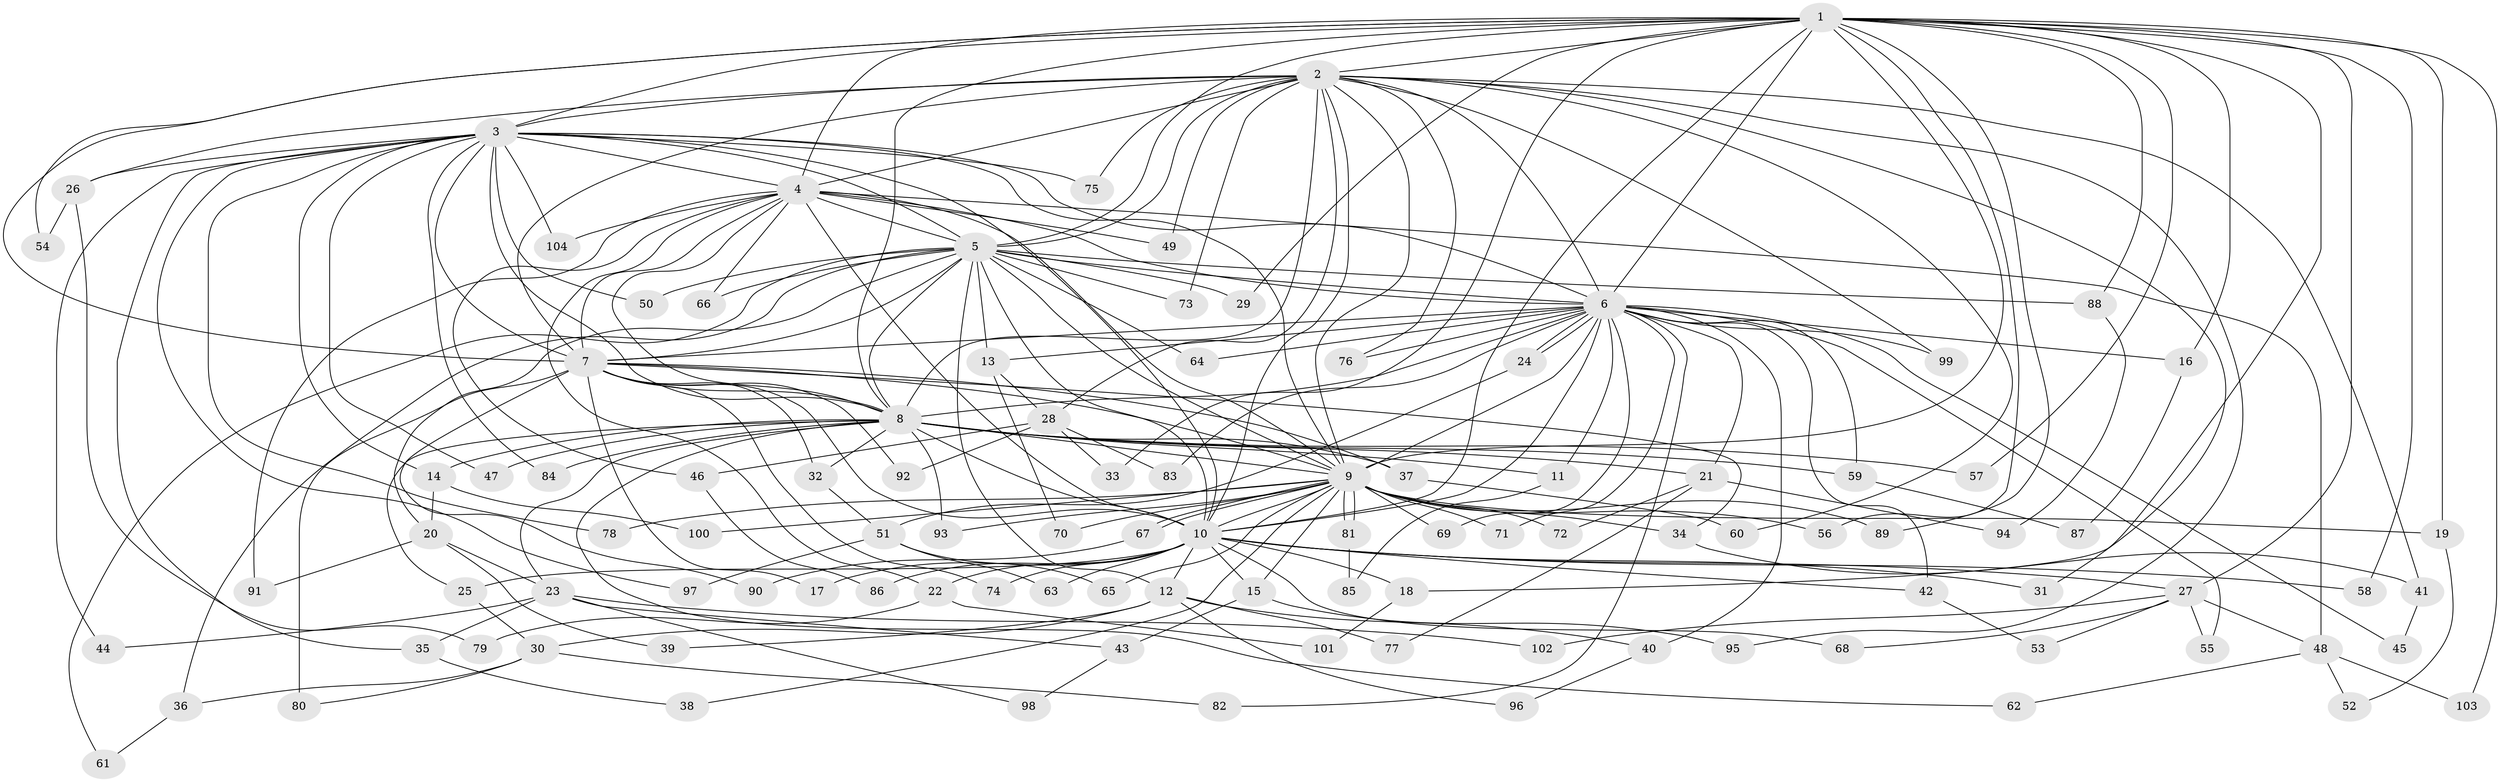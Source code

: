 // Generated by graph-tools (version 1.1) at 2025/49/03/09/25 03:49:45]
// undirected, 104 vertices, 233 edges
graph export_dot {
graph [start="1"]
  node [color=gray90,style=filled];
  1;
  2;
  3;
  4;
  5;
  6;
  7;
  8;
  9;
  10;
  11;
  12;
  13;
  14;
  15;
  16;
  17;
  18;
  19;
  20;
  21;
  22;
  23;
  24;
  25;
  26;
  27;
  28;
  29;
  30;
  31;
  32;
  33;
  34;
  35;
  36;
  37;
  38;
  39;
  40;
  41;
  42;
  43;
  44;
  45;
  46;
  47;
  48;
  49;
  50;
  51;
  52;
  53;
  54;
  55;
  56;
  57;
  58;
  59;
  60;
  61;
  62;
  63;
  64;
  65;
  66;
  67;
  68;
  69;
  70;
  71;
  72;
  73;
  74;
  75;
  76;
  77;
  78;
  79;
  80;
  81;
  82;
  83;
  84;
  85;
  86;
  87;
  88;
  89;
  90;
  91;
  92;
  93;
  94;
  95;
  96;
  97;
  98;
  99;
  100;
  101;
  102;
  103;
  104;
  1 -- 2;
  1 -- 3;
  1 -- 4;
  1 -- 5;
  1 -- 6;
  1 -- 7;
  1 -- 8;
  1 -- 9;
  1 -- 10;
  1 -- 16;
  1 -- 18;
  1 -- 19;
  1 -- 27;
  1 -- 29;
  1 -- 33;
  1 -- 54;
  1 -- 56;
  1 -- 57;
  1 -- 58;
  1 -- 88;
  1 -- 89;
  1 -- 103;
  2 -- 3;
  2 -- 4;
  2 -- 5;
  2 -- 6;
  2 -- 7;
  2 -- 8;
  2 -- 9;
  2 -- 10;
  2 -- 26;
  2 -- 28;
  2 -- 31;
  2 -- 41;
  2 -- 49;
  2 -- 60;
  2 -- 73;
  2 -- 75;
  2 -- 76;
  2 -- 95;
  2 -- 99;
  3 -- 4;
  3 -- 5;
  3 -- 6;
  3 -- 7;
  3 -- 8;
  3 -- 9;
  3 -- 10;
  3 -- 14;
  3 -- 26;
  3 -- 35;
  3 -- 44;
  3 -- 47;
  3 -- 50;
  3 -- 75;
  3 -- 78;
  3 -- 84;
  3 -- 97;
  3 -- 104;
  4 -- 5;
  4 -- 6;
  4 -- 7;
  4 -- 8;
  4 -- 9;
  4 -- 10;
  4 -- 22;
  4 -- 46;
  4 -- 48;
  4 -- 49;
  4 -- 66;
  4 -- 91;
  4 -- 104;
  5 -- 6;
  5 -- 7;
  5 -- 8;
  5 -- 9;
  5 -- 10;
  5 -- 12;
  5 -- 13;
  5 -- 20;
  5 -- 29;
  5 -- 36;
  5 -- 50;
  5 -- 61;
  5 -- 64;
  5 -- 66;
  5 -- 73;
  5 -- 88;
  6 -- 7;
  6 -- 8;
  6 -- 9;
  6 -- 10;
  6 -- 11;
  6 -- 13;
  6 -- 16;
  6 -- 21;
  6 -- 24;
  6 -- 24;
  6 -- 40;
  6 -- 42;
  6 -- 45;
  6 -- 55;
  6 -- 59;
  6 -- 64;
  6 -- 69;
  6 -- 71;
  6 -- 76;
  6 -- 82;
  6 -- 83;
  6 -- 99;
  7 -- 8;
  7 -- 9;
  7 -- 10;
  7 -- 17;
  7 -- 32;
  7 -- 34;
  7 -- 37;
  7 -- 74;
  7 -- 80;
  7 -- 90;
  7 -- 92;
  8 -- 9;
  8 -- 10;
  8 -- 11;
  8 -- 14;
  8 -- 21;
  8 -- 23;
  8 -- 25;
  8 -- 32;
  8 -- 37;
  8 -- 47;
  8 -- 57;
  8 -- 59;
  8 -- 62;
  8 -- 84;
  8 -- 93;
  9 -- 10;
  9 -- 15;
  9 -- 19;
  9 -- 34;
  9 -- 38;
  9 -- 56;
  9 -- 65;
  9 -- 67;
  9 -- 67;
  9 -- 69;
  9 -- 70;
  9 -- 71;
  9 -- 72;
  9 -- 78;
  9 -- 81;
  9 -- 81;
  9 -- 89;
  9 -- 93;
  9 -- 100;
  10 -- 12;
  10 -- 15;
  10 -- 17;
  10 -- 18;
  10 -- 22;
  10 -- 25;
  10 -- 27;
  10 -- 31;
  10 -- 42;
  10 -- 58;
  10 -- 63;
  10 -- 68;
  10 -- 74;
  10 -- 86;
  11 -- 85;
  12 -- 30;
  12 -- 39;
  12 -- 40;
  12 -- 77;
  12 -- 96;
  13 -- 28;
  13 -- 70;
  14 -- 20;
  14 -- 100;
  15 -- 43;
  15 -- 95;
  16 -- 87;
  18 -- 101;
  19 -- 52;
  20 -- 23;
  20 -- 39;
  20 -- 91;
  21 -- 72;
  21 -- 77;
  21 -- 94;
  22 -- 79;
  22 -- 101;
  23 -- 35;
  23 -- 43;
  23 -- 44;
  23 -- 98;
  23 -- 102;
  24 -- 51;
  25 -- 30;
  26 -- 54;
  26 -- 79;
  27 -- 48;
  27 -- 53;
  27 -- 55;
  27 -- 68;
  27 -- 102;
  28 -- 33;
  28 -- 46;
  28 -- 83;
  28 -- 92;
  30 -- 36;
  30 -- 80;
  30 -- 82;
  32 -- 51;
  34 -- 41;
  35 -- 38;
  36 -- 61;
  37 -- 60;
  40 -- 96;
  41 -- 45;
  42 -- 53;
  43 -- 98;
  46 -- 86;
  48 -- 52;
  48 -- 62;
  48 -- 103;
  51 -- 63;
  51 -- 65;
  51 -- 97;
  59 -- 87;
  67 -- 90;
  81 -- 85;
  88 -- 94;
}

